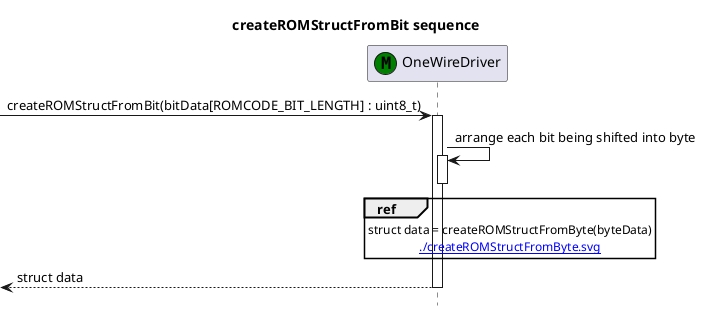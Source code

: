 @startuml

hide footbox

title createROMStructFromBit sequence

participant "OneWireDriver" as ModuleOneWireDriver<<M,Green>>[[../Class/OneWireDriver.svg]]

-> ModuleOneWireDriver : createROMStructFromBit(bitData[ROMCODE_BIT_LENGTH] : uint8_t)
  activate ModuleOneWireDriver

ModuleOneWireDriver -> ModuleOneWireDriver : arrange each bit being shifted into byte
  activate ModuleOneWireDriver
  deactivate ModuleOneWireDriver

ref over ModuleOneWireDriver
  struct data = createROMStructFromByte(byteData)
  [[./createROMStructFromByte.svg]]
end ref

<-- ModuleOneWireDriver : struct data
  deactivate ModuleOneWireDriver

@enduml
